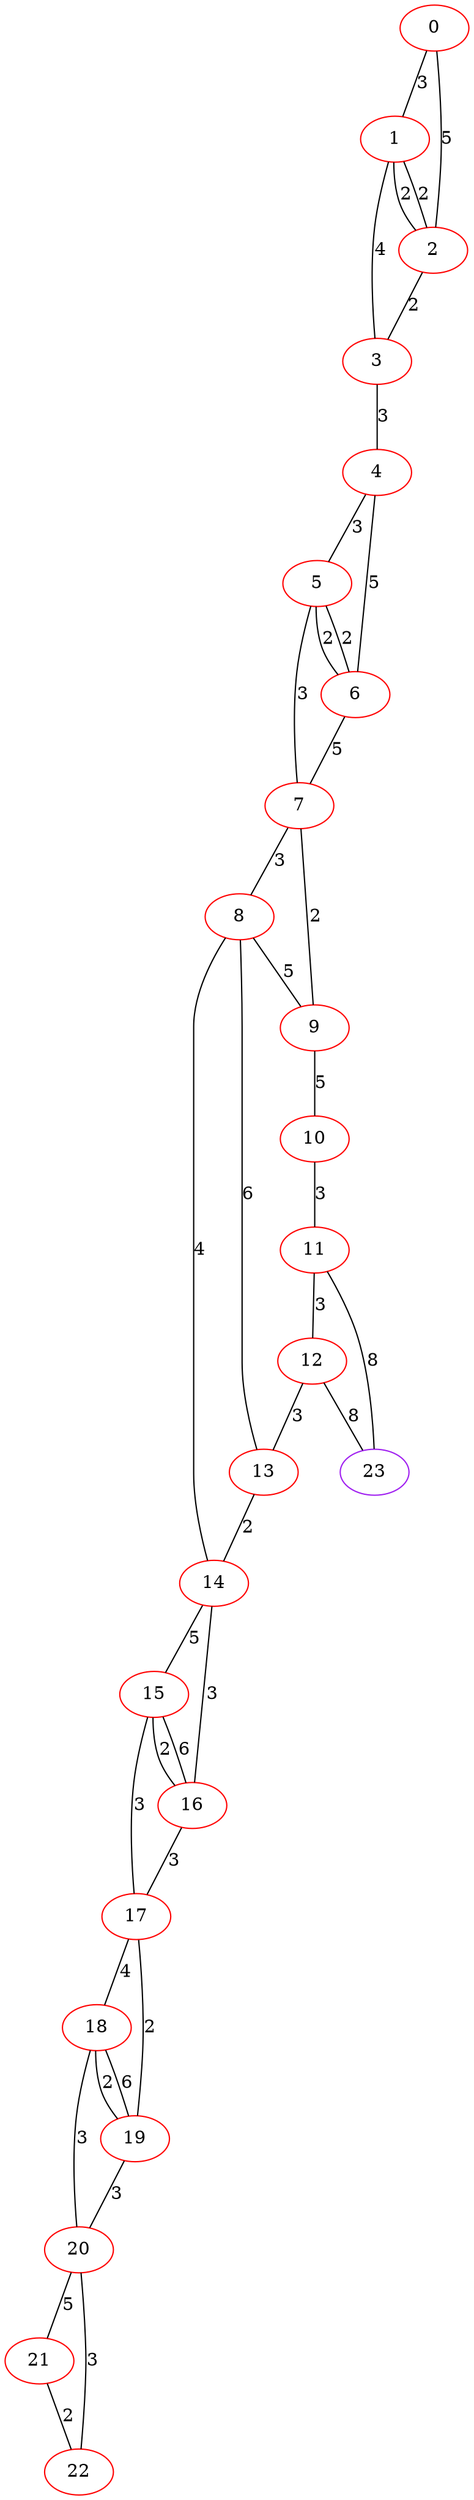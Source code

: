 graph "" {
0 [color=red, weight=1];
1 [color=red, weight=1];
2 [color=red, weight=1];
3 [color=red, weight=1];
4 [color=red, weight=1];
5 [color=red, weight=1];
6 [color=red, weight=1];
7 [color=red, weight=1];
8 [color=red, weight=1];
9 [color=red, weight=1];
10 [color=red, weight=1];
11 [color=red, weight=1];
12 [color=red, weight=1];
13 [color=red, weight=1];
14 [color=red, weight=1];
15 [color=red, weight=1];
16 [color=red, weight=1];
17 [color=red, weight=1];
18 [color=red, weight=1];
19 [color=red, weight=1];
20 [color=red, weight=1];
21 [color=red, weight=1];
22 [color=red, weight=1];
23 [color=purple, weight=4];
0 -- 1  [key=0, label=3];
0 -- 2  [key=0, label=5];
1 -- 2  [key=0, label=2];
1 -- 2  [key=1, label=2];
1 -- 3  [key=0, label=4];
2 -- 3  [key=0, label=2];
3 -- 4  [key=0, label=3];
4 -- 5  [key=0, label=3];
4 -- 6  [key=0, label=5];
5 -- 6  [key=0, label=2];
5 -- 6  [key=1, label=2];
5 -- 7  [key=0, label=3];
6 -- 7  [key=0, label=5];
7 -- 8  [key=0, label=3];
7 -- 9  [key=0, label=2];
8 -- 9  [key=0, label=5];
8 -- 13  [key=0, label=6];
8 -- 14  [key=0, label=4];
9 -- 10  [key=0, label=5];
10 -- 11  [key=0, label=3];
11 -- 12  [key=0, label=3];
11 -- 23  [key=0, label=8];
12 -- 13  [key=0, label=3];
12 -- 23  [key=0, label=8];
13 -- 14  [key=0, label=2];
14 -- 16  [key=0, label=3];
14 -- 15  [key=0, label=5];
15 -- 16  [key=0, label=2];
15 -- 16  [key=1, label=6];
15 -- 17  [key=0, label=3];
16 -- 17  [key=0, label=3];
17 -- 18  [key=0, label=4];
17 -- 19  [key=0, label=2];
18 -- 19  [key=0, label=2];
18 -- 19  [key=1, label=6];
18 -- 20  [key=0, label=3];
19 -- 20  [key=0, label=3];
20 -- 21  [key=0, label=5];
20 -- 22  [key=0, label=3];
21 -- 22  [key=0, label=2];
}
